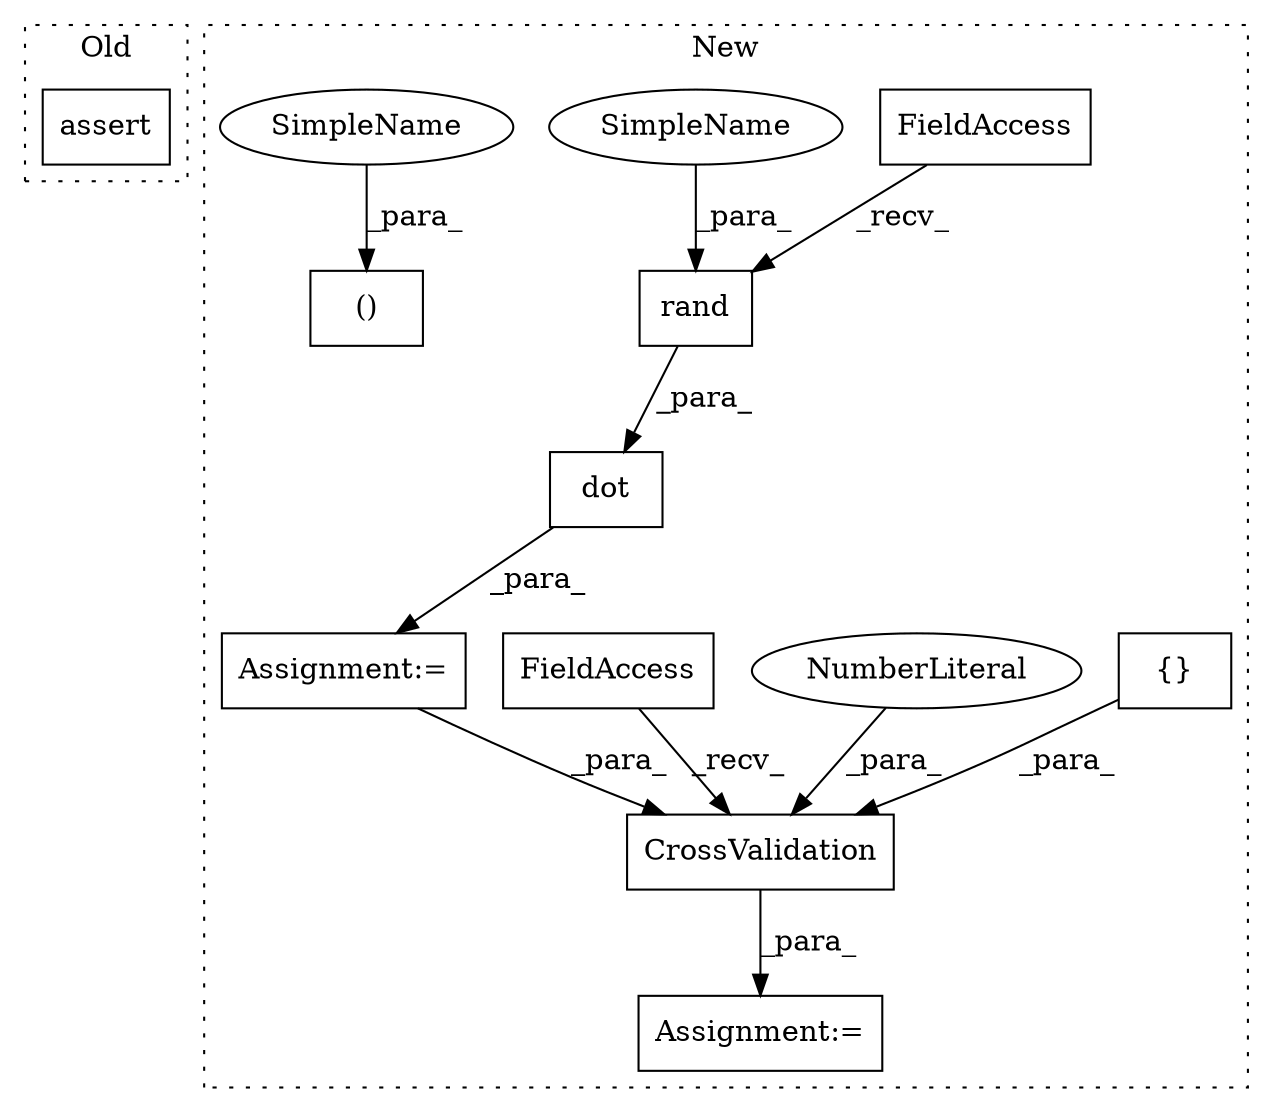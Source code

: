 digraph G {
subgraph cluster0 {
1 [label="assert" a="32" s="2884,2934" l="11,1" shape="box"];
label = "Old";
style="dotted";
}
subgraph cluster1 {
2 [label="rand" a="32" s="2180,2190" l="5,1" shape="box"];
3 [label="Assignment:=" a="7" s="2160" l="1" shape="box"];
4 [label="FieldAccess" a="22" s="2167" l="12" shape="box"];
5 [label="Assignment:=" a="7" s="2269" l="1" shape="box"];
6 [label="{}" a="4" s="2318,2324" l="1,1" shape="box"];
7 [label="()" a="106" s="2067" l="23" shape="box"];
8 [label="dot" a="32" s="2163,2191" l="4,1" shape="box"];
9 [label="CrossValidation" a="32" s="2288,2327" l="16,1" shape="box"];
10 [label="NumberLiteral" a="34" s="2326" l="1" shape="ellipse"];
11 [label="FieldAccess" a="22" s="2270" l="17" shape="box"];
12 [label="SimpleName" a="42" s="2185" l="5" shape="ellipse"];
13 [label="SimpleName" a="42" s="2085" l="5" shape="ellipse"];
label = "New";
style="dotted";
}
2 -> 8 [label="_para_"];
3 -> 9 [label="_para_"];
4 -> 2 [label="_recv_"];
6 -> 9 [label="_para_"];
8 -> 3 [label="_para_"];
9 -> 5 [label="_para_"];
10 -> 9 [label="_para_"];
11 -> 9 [label="_recv_"];
12 -> 2 [label="_para_"];
13 -> 7 [label="_para_"];
}